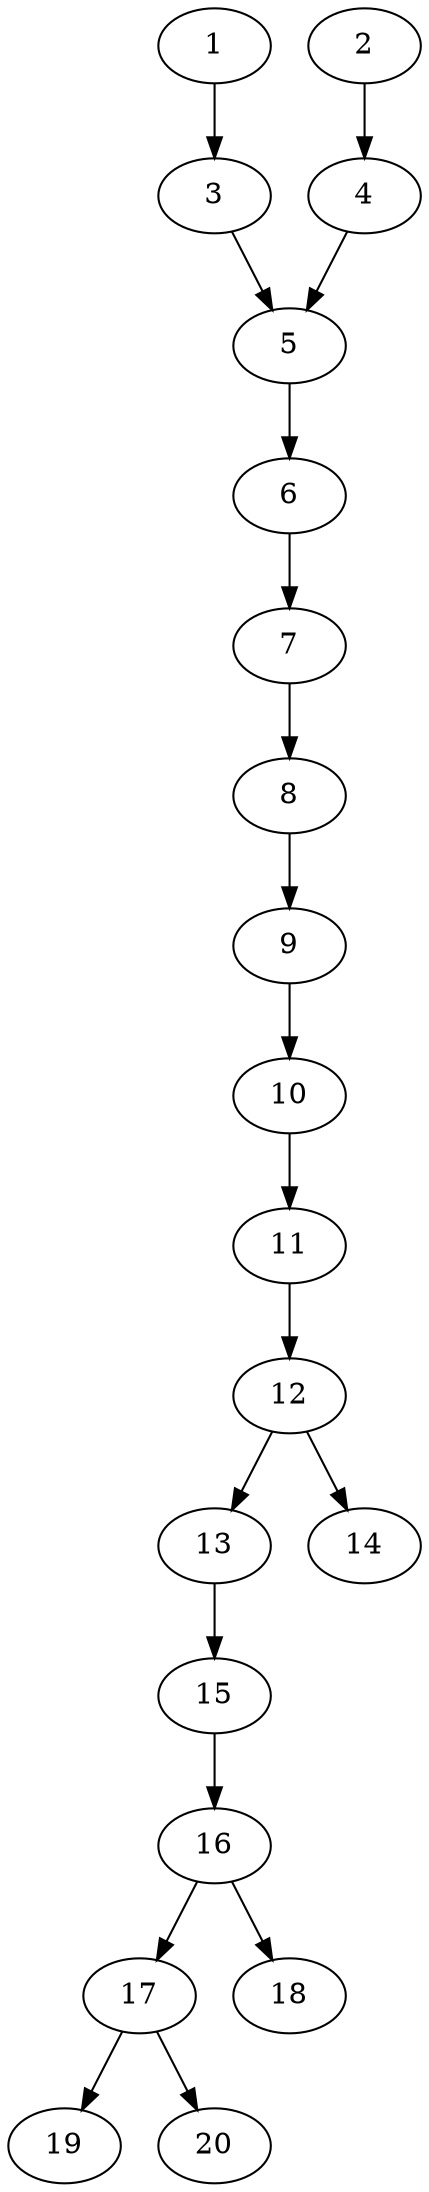 // DAG automatically generated by daggen at Thu Oct  3 13:58:44 2019
// ./daggen --dot -n 20 --ccr 0.3 --fat 0.3 --regular 0.9 --density 0.7 --mindata 5242880 --maxdata 52428800 
digraph G {
  1 [size="103396693", alpha="0.06", expect_size="31019008"] 
  1 -> 3 [size ="31019008"]
  2 [size="149944320", alpha="0.15", expect_size="44983296"] 
  2 -> 4 [size ="44983296"]
  3 [size="145448960", alpha="0.08", expect_size="43634688"] 
  3 -> 5 [size ="43634688"]
  4 [size="60398933", alpha="0.09", expect_size="18119680"] 
  4 -> 5 [size ="18119680"]
  5 [size="98416640", alpha="0.04", expect_size="29524992"] 
  5 -> 6 [size ="29524992"]
  6 [size="149818027", alpha="0.19", expect_size="44945408"] 
  6 -> 7 [size ="44945408"]
  7 [size="51391147", alpha="0.04", expect_size="15417344"] 
  7 -> 8 [size ="15417344"]
  8 [size="123129173", alpha="0.12", expect_size="36938752"] 
  8 -> 9 [size ="36938752"]
  9 [size="137468587", alpha="0.10", expect_size="41240576"] 
  9 -> 10 [size ="41240576"]
  10 [size="150142293", alpha="0.06", expect_size="45042688"] 
  10 -> 11 [size ="45042688"]
  11 [size="103806293", alpha="0.20", expect_size="31141888"] 
  11 -> 12 [size ="31141888"]
  12 [size="152183467", alpha="0.19", expect_size="45655040"] 
  12 -> 13 [size ="45655040"]
  12 -> 14 [size ="45655040"]
  13 [size="113373867", alpha="0.14", expect_size="34012160"] 
  13 -> 15 [size ="34012160"]
  14 [size="174015147", alpha="0.01", expect_size="52204544"] 
  15 [size="84616533", alpha="0.08", expect_size="25384960"] 
  15 -> 16 [size ="25384960"]
  16 [size="114957653", alpha="0.11", expect_size="34487296"] 
  16 -> 17 [size ="34487296"]
  16 -> 18 [size ="34487296"]
  17 [size="107680427", alpha="0.03", expect_size="32304128"] 
  17 -> 19 [size ="32304128"]
  17 -> 20 [size ="32304128"]
  18 [size="135359147", alpha="0.02", expect_size="40607744"] 
  19 [size="70813013", alpha="0.05", expect_size="21243904"] 
  20 [size="150746453", alpha="0.14", expect_size="45223936"] 
}
